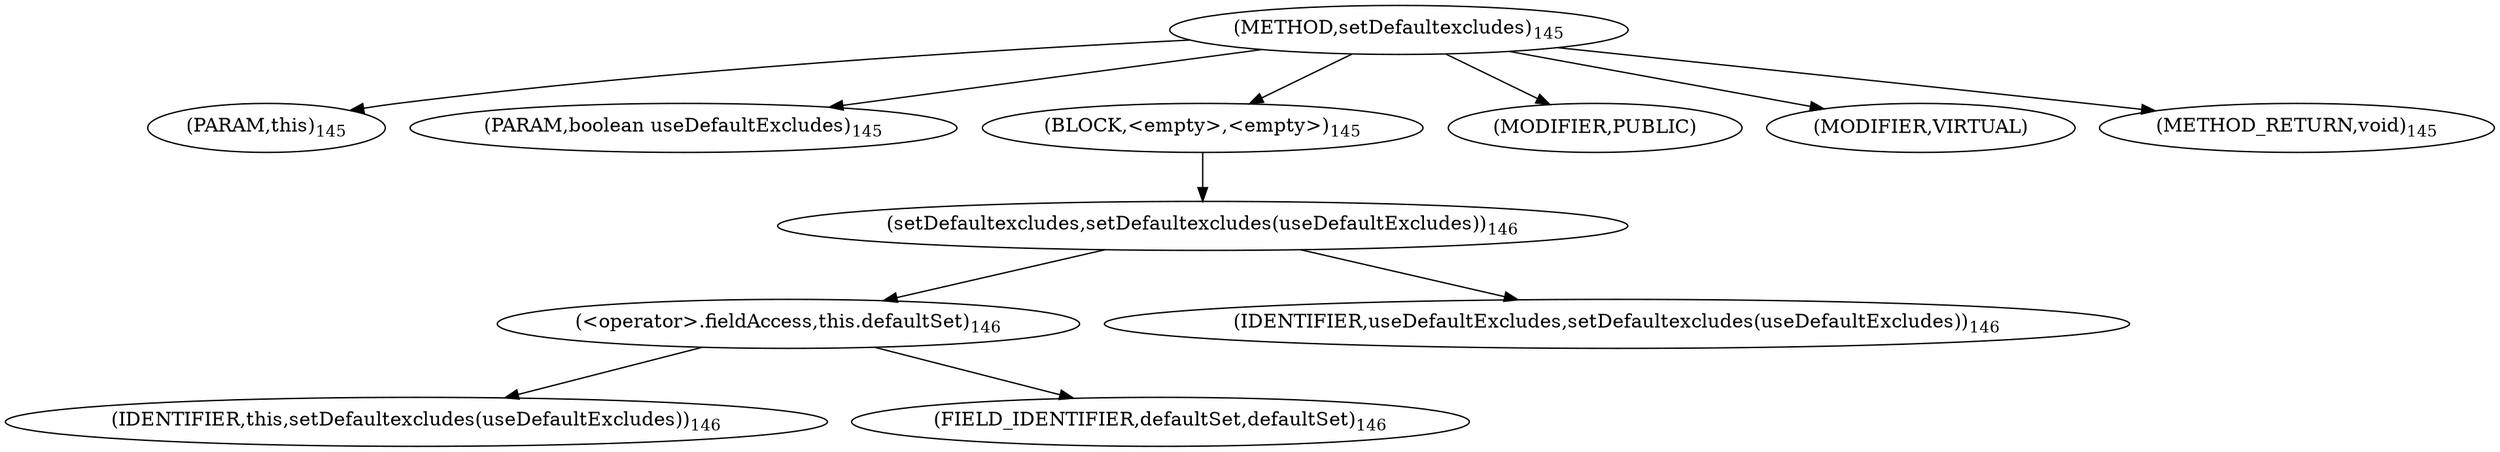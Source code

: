 digraph "setDefaultexcludes" {  
"167" [label = <(METHOD,setDefaultexcludes)<SUB>145</SUB>> ]
"168" [label = <(PARAM,this)<SUB>145</SUB>> ]
"169" [label = <(PARAM,boolean useDefaultExcludes)<SUB>145</SUB>> ]
"170" [label = <(BLOCK,&lt;empty&gt;,&lt;empty&gt;)<SUB>145</SUB>> ]
"171" [label = <(setDefaultexcludes,setDefaultexcludes(useDefaultExcludes))<SUB>146</SUB>> ]
"172" [label = <(&lt;operator&gt;.fieldAccess,this.defaultSet)<SUB>146</SUB>> ]
"173" [label = <(IDENTIFIER,this,setDefaultexcludes(useDefaultExcludes))<SUB>146</SUB>> ]
"174" [label = <(FIELD_IDENTIFIER,defaultSet,defaultSet)<SUB>146</SUB>> ]
"175" [label = <(IDENTIFIER,useDefaultExcludes,setDefaultexcludes(useDefaultExcludes))<SUB>146</SUB>> ]
"176" [label = <(MODIFIER,PUBLIC)> ]
"177" [label = <(MODIFIER,VIRTUAL)> ]
"178" [label = <(METHOD_RETURN,void)<SUB>145</SUB>> ]
  "167" -> "168" 
  "167" -> "169" 
  "167" -> "170" 
  "167" -> "176" 
  "167" -> "177" 
  "167" -> "178" 
  "170" -> "171" 
  "171" -> "172" 
  "171" -> "175" 
  "172" -> "173" 
  "172" -> "174" 
}
